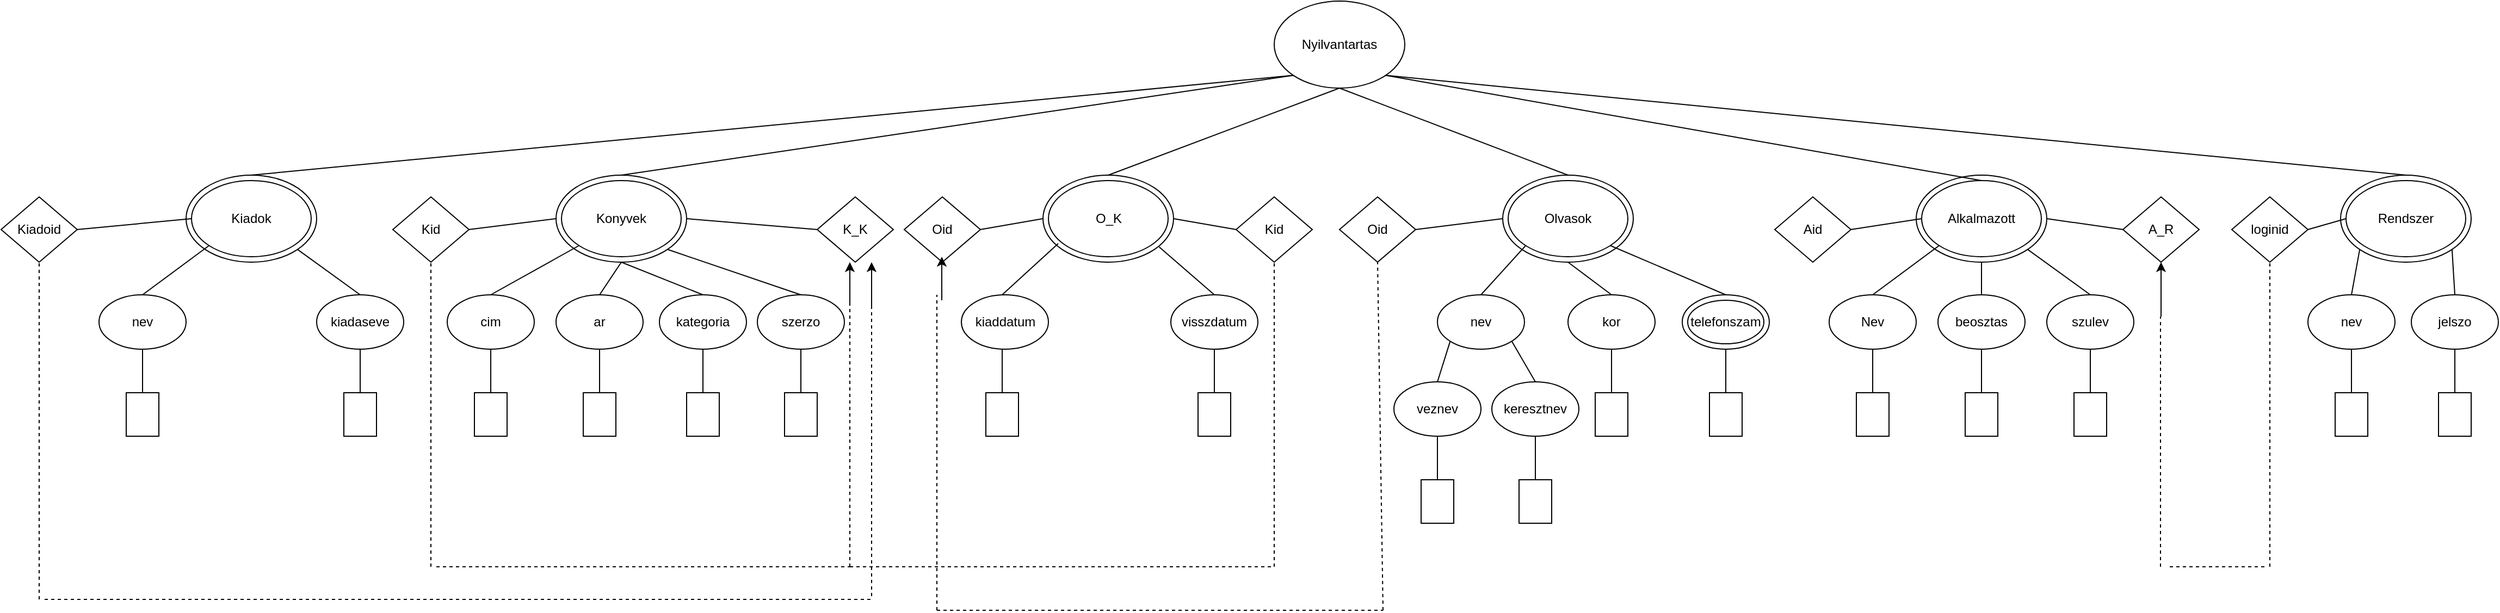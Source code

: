 <mxfile version="20.6.0" type="device"><diagram id="V_goaSfTjpbQ1Q5FBgZN" name="Page-1"><mxGraphModel dx="1888" dy="1639" grid="1" gridSize="10" guides="1" tooltips="1" connect="1" arrows="1" fold="1" page="1" pageScale="1" pageWidth="850" pageHeight="1100" math="0" shadow="0"><root><mxCell id="0"/><mxCell id="1" parent="0"/><mxCell id="11dAxA0HiCO_Ma7P4BPu-1" value="Nyilvantartas" style="ellipse;whiteSpace=wrap;html=1;" parent="1" vertex="1"><mxGeometry x="860" y="-40" width="120" height="80" as="geometry"/></mxCell><mxCell id="11dAxA0HiCO_Ma7P4BPu-2" value="Kiadok" style="ellipse;whiteSpace=wrap;html=1;" parent="1" vertex="1"><mxGeometry x="-140" y="120" width="120" height="80" as="geometry"/></mxCell><mxCell id="11dAxA0HiCO_Ma7P4BPu-3" value="Konyvek" style="ellipse;whiteSpace=wrap;html=1;" parent="1" vertex="1"><mxGeometry x="200" y="120" width="120" height="80" as="geometry"/></mxCell><mxCell id="11dAxA0HiCO_Ma7P4BPu-4" value="O_K" style="ellipse;whiteSpace=wrap;html=1;" parent="1" vertex="1"><mxGeometry x="647.5" y="120" width="120" height="80" as="geometry"/></mxCell><mxCell id="11dAxA0HiCO_Ma7P4BPu-5" value="Olvasok" style="ellipse;whiteSpace=wrap;html=1;" parent="1" vertex="1"><mxGeometry x="1070" y="120" width="120" height="80" as="geometry"/></mxCell><mxCell id="11dAxA0HiCO_Ma7P4BPu-6" value="Alkalmazott" style="ellipse;whiteSpace=wrap;html=1;" parent="1" vertex="1"><mxGeometry x="1450" y="120" width="120" height="80" as="geometry"/></mxCell><mxCell id="11dAxA0HiCO_Ma7P4BPu-7" value="" style="ellipse;whiteSpace=wrap;html=1;fillColor=none;" parent="1" vertex="1"><mxGeometry x="-135" y="125" width="110" height="70" as="geometry"/></mxCell><mxCell id="11dAxA0HiCO_Ma7P4BPu-8" value="" style="ellipse;whiteSpace=wrap;html=1;fillColor=none;" parent="1" vertex="1"><mxGeometry x="205" y="125" width="110" height="70" as="geometry"/></mxCell><mxCell id="11dAxA0HiCO_Ma7P4BPu-11" value="" style="ellipse;whiteSpace=wrap;html=1;fillColor=none;" parent="1" vertex="1"><mxGeometry x="1455" y="125" width="110" height="70" as="geometry"/></mxCell><mxCell id="11dAxA0HiCO_Ma7P4BPu-12" value="nev" style="ellipse;whiteSpace=wrap;html=1;fillColor=none;" parent="1" vertex="1"><mxGeometry x="-220" y="230" width="80" height="50" as="geometry"/></mxCell><mxCell id="11dAxA0HiCO_Ma7P4BPu-15" value="kiadaseve" style="ellipse;whiteSpace=wrap;html=1;fillColor=none;" parent="1" vertex="1"><mxGeometry x="-20" y="230" width="80" height="50" as="geometry"/></mxCell><mxCell id="11dAxA0HiCO_Ma7P4BPu-16" value="" style="endArrow=none;html=1;rounded=0;entryX=0;entryY=1;entryDx=0;entryDy=0;exitX=0.5;exitY=0;exitDx=0;exitDy=0;" parent="1" source="11dAxA0HiCO_Ma7P4BPu-2" target="11dAxA0HiCO_Ma7P4BPu-1" edge="1"><mxGeometry width="50" height="50" relative="1" as="geometry"><mxPoint x="400" y="310" as="sourcePoint"/><mxPoint x="450" y="260" as="targetPoint"/></mxGeometry></mxCell><mxCell id="11dAxA0HiCO_Ma7P4BPu-17" value="" style="endArrow=none;html=1;rounded=0;exitX=0.5;exitY=0;exitDx=0;exitDy=0;entryX=0;entryY=1;entryDx=0;entryDy=0;" parent="1" source="11dAxA0HiCO_Ma7P4BPu-12" target="11dAxA0HiCO_Ma7P4BPu-7" edge="1"><mxGeometry width="50" height="50" relative="1" as="geometry"><mxPoint x="260" y="310" as="sourcePoint"/><mxPoint x="-180" y="200" as="targetPoint"/></mxGeometry></mxCell><mxCell id="11dAxA0HiCO_Ma7P4BPu-19" value="" style="endArrow=none;html=1;rounded=0;entryX=1;entryY=1;entryDx=0;entryDy=0;exitX=0.5;exitY=0;exitDx=0;exitDy=0;" parent="1" source="11dAxA0HiCO_Ma7P4BPu-15" target="11dAxA0HiCO_Ma7P4BPu-2" edge="1"><mxGeometry width="50" height="50" relative="1" as="geometry"><mxPoint x="25" y="250" as="sourcePoint"/><mxPoint x="310" y="260" as="targetPoint"/></mxGeometry></mxCell><mxCell id="11dAxA0HiCO_Ma7P4BPu-28" value="Kiadoid" style="rhombus;whiteSpace=wrap;html=1;fillColor=none;" parent="1" vertex="1"><mxGeometry x="-310" y="140" width="70" height="60" as="geometry"/></mxCell><mxCell id="11dAxA0HiCO_Ma7P4BPu-29" value="" style="endArrow=none;html=1;rounded=0;entryX=0;entryY=0.5;entryDx=0;entryDy=0;exitX=1;exitY=0.5;exitDx=0;exitDy=0;" parent="1" source="11dAxA0HiCO_Ma7P4BPu-28" target="11dAxA0HiCO_Ma7P4BPu-7" edge="1"><mxGeometry width="50" height="50" relative="1" as="geometry"><mxPoint x="260" y="300" as="sourcePoint"/><mxPoint x="310" y="250" as="targetPoint"/></mxGeometry></mxCell><mxCell id="11dAxA0HiCO_Ma7P4BPu-30" value="" style="endArrow=none;html=1;rounded=0;entryX=0;entryY=1;entryDx=0;entryDy=0;exitX=0.5;exitY=0;exitDx=0;exitDy=0;" parent="1" source="11dAxA0HiCO_Ma7P4BPu-3" target="11dAxA0HiCO_Ma7P4BPu-1" edge="1"><mxGeometry width="50" height="50" relative="1" as="geometry"><mxPoint x="400" y="300" as="sourcePoint"/><mxPoint x="450" y="250" as="targetPoint"/></mxGeometry></mxCell><mxCell id="11dAxA0HiCO_Ma7P4BPu-31" value="" style="endArrow=none;html=1;rounded=0;entryX=0.5;entryY=1;entryDx=0;entryDy=0;exitX=0.5;exitY=0;exitDx=0;exitDy=0;" parent="1" source="11dAxA0HiCO_Ma7P4BPu-4" target="11dAxA0HiCO_Ma7P4BPu-1" edge="1"><mxGeometry width="50" height="50" relative="1" as="geometry"><mxPoint x="400" y="300" as="sourcePoint"/><mxPoint x="450" y="250" as="targetPoint"/></mxGeometry></mxCell><mxCell id="11dAxA0HiCO_Ma7P4BPu-32" value="" style="endArrow=none;html=1;rounded=0;entryX=0.5;entryY=1;entryDx=0;entryDy=0;exitX=0.5;exitY=0;exitDx=0;exitDy=0;" parent="1" source="11dAxA0HiCO_Ma7P4BPu-5" target="11dAxA0HiCO_Ma7P4BPu-1" edge="1"><mxGeometry width="50" height="50" relative="1" as="geometry"><mxPoint x="400" y="300" as="sourcePoint"/><mxPoint x="450" y="250" as="targetPoint"/></mxGeometry></mxCell><mxCell id="11dAxA0HiCO_Ma7P4BPu-33" value="cim" style="ellipse;whiteSpace=wrap;html=1;fillColor=none;" parent="1" vertex="1"><mxGeometry x="100" y="230" width="80" height="50" as="geometry"/></mxCell><mxCell id="11dAxA0HiCO_Ma7P4BPu-34" value="ar" style="ellipse;whiteSpace=wrap;html=1;fillColor=none;" parent="1" vertex="1"><mxGeometry x="200" y="230" width="80" height="50" as="geometry"/></mxCell><mxCell id="11dAxA0HiCO_Ma7P4BPu-35" value="kategoria" style="ellipse;whiteSpace=wrap;html=1;fillColor=none;" parent="1" vertex="1"><mxGeometry x="295" y="230" width="80" height="50" as="geometry"/></mxCell><mxCell id="11dAxA0HiCO_Ma7P4BPu-36" value="" style="endArrow=none;html=1;rounded=0;entryX=0;entryY=1;entryDx=0;entryDy=0;exitX=0.5;exitY=0;exitDx=0;exitDy=0;" parent="1" source="11dAxA0HiCO_Ma7P4BPu-33" target="11dAxA0HiCO_Ma7P4BPu-8" edge="1"><mxGeometry width="50" height="50" relative="1" as="geometry"><mxPoint x="230" y="300" as="sourcePoint"/><mxPoint x="280" y="250" as="targetPoint"/></mxGeometry></mxCell><mxCell id="11dAxA0HiCO_Ma7P4BPu-37" value="" style="endArrow=none;html=1;rounded=0;entryX=0.5;entryY=1;entryDx=0;entryDy=0;exitX=0.5;exitY=0;exitDx=0;exitDy=0;" parent="1" source="11dAxA0HiCO_Ma7P4BPu-34" target="11dAxA0HiCO_Ma7P4BPu-3" edge="1"><mxGeometry width="50" height="50" relative="1" as="geometry"><mxPoint x="230" y="300" as="sourcePoint"/><mxPoint x="280" y="250" as="targetPoint"/></mxGeometry></mxCell><mxCell id="11dAxA0HiCO_Ma7P4BPu-38" value="" style="endArrow=none;html=1;rounded=0;exitX=0.5;exitY=0;exitDx=0;exitDy=0;entryX=0.5;entryY=1;entryDx=0;entryDy=0;" parent="1" source="11dAxA0HiCO_Ma7P4BPu-35" target="11dAxA0HiCO_Ma7P4BPu-3" edge="1"><mxGeometry width="50" height="50" relative="1" as="geometry"><mxPoint x="230" y="300" as="sourcePoint"/><mxPoint x="310" y="200" as="targetPoint"/></mxGeometry></mxCell><mxCell id="11dAxA0HiCO_Ma7P4BPu-40" value="" style="rounded=0;whiteSpace=wrap;html=1;fillColor=none;rotation=90;" parent="1" vertex="1"><mxGeometry x="120" y="325" width="40" height="30" as="geometry"/></mxCell><mxCell id="11dAxA0HiCO_Ma7P4BPu-41" value="" style="endArrow=none;html=1;rounded=0;entryX=0.5;entryY=1;entryDx=0;entryDy=0;exitX=0;exitY=0.5;exitDx=0;exitDy=0;" parent="1" source="11dAxA0HiCO_Ma7P4BPu-40" target="11dAxA0HiCO_Ma7P4BPu-33" edge="1"><mxGeometry width="50" height="50" relative="1" as="geometry"><mxPoint x="230" y="300" as="sourcePoint"/><mxPoint x="280" y="250" as="targetPoint"/></mxGeometry></mxCell><mxCell id="11dAxA0HiCO_Ma7P4BPu-42" value="" style="rounded=0;whiteSpace=wrap;html=1;fillColor=none;rotation=90;" parent="1" vertex="1"><mxGeometry x="220" y="325" width="40" height="30" as="geometry"/></mxCell><mxCell id="11dAxA0HiCO_Ma7P4BPu-43" value="" style="rounded=0;whiteSpace=wrap;html=1;fillColor=none;rotation=90;" parent="1" vertex="1"><mxGeometry x="315" y="325" width="40" height="30" as="geometry"/></mxCell><mxCell id="11dAxA0HiCO_Ma7P4BPu-45" value="" style="endArrow=none;html=1;rounded=0;entryX=0.5;entryY=1;entryDx=0;entryDy=0;exitX=0;exitY=0.5;exitDx=0;exitDy=0;" parent="1" source="11dAxA0HiCO_Ma7P4BPu-42" target="11dAxA0HiCO_Ma7P4BPu-34" edge="1"><mxGeometry width="50" height="50" relative="1" as="geometry"><mxPoint x="230" y="300" as="sourcePoint"/><mxPoint x="280" y="250" as="targetPoint"/></mxGeometry></mxCell><mxCell id="11dAxA0HiCO_Ma7P4BPu-46" value="Kid" style="rhombus;whiteSpace=wrap;html=1;fillColor=none;" parent="1" vertex="1"><mxGeometry x="50" y="140" width="70" height="60" as="geometry"/></mxCell><mxCell id="11dAxA0HiCO_Ma7P4BPu-47" value="K_K" style="rhombus;whiteSpace=wrap;html=1;fillColor=none;" parent="1" vertex="1"><mxGeometry x="440" y="140" width="70" height="60" as="geometry"/></mxCell><mxCell id="11dAxA0HiCO_Ma7P4BPu-48" value="" style="endArrow=none;html=1;rounded=0;entryX=0;entryY=0.5;entryDx=0;entryDy=0;exitX=1;exitY=0.5;exitDx=0;exitDy=0;" parent="1" source="11dAxA0HiCO_Ma7P4BPu-46" target="11dAxA0HiCO_Ma7P4BPu-3" edge="1"><mxGeometry width="50" height="50" relative="1" as="geometry"><mxPoint x="270" y="300" as="sourcePoint"/><mxPoint x="320" y="250" as="targetPoint"/></mxGeometry></mxCell><mxCell id="11dAxA0HiCO_Ma7P4BPu-49" value="" style="endArrow=none;html=1;rounded=0;entryX=1;entryY=0.5;entryDx=0;entryDy=0;exitX=0;exitY=0.5;exitDx=0;exitDy=0;" parent="1" source="11dAxA0HiCO_Ma7P4BPu-47" target="11dAxA0HiCO_Ma7P4BPu-3" edge="1"><mxGeometry width="50" height="50" relative="1" as="geometry"><mxPoint x="270" y="300" as="sourcePoint"/><mxPoint x="320" y="250" as="targetPoint"/></mxGeometry></mxCell><mxCell id="11dAxA0HiCO_Ma7P4BPu-50" value="kiaddatum" style="ellipse;whiteSpace=wrap;html=1;fillColor=none;" parent="1" vertex="1"><mxGeometry x="572.5" y="230" width="80" height="50" as="geometry"/></mxCell><mxCell id="11dAxA0HiCO_Ma7P4BPu-52" value="visszdatum" style="ellipse;whiteSpace=wrap;html=1;fillColor=none;" parent="1" vertex="1"><mxGeometry x="765" y="230" width="80" height="50" as="geometry"/></mxCell><mxCell id="11dAxA0HiCO_Ma7P4BPu-54" value="" style="rounded=0;whiteSpace=wrap;html=1;fillColor=none;rotation=90;" parent="1" vertex="1"><mxGeometry x="590" y="325" width="40" height="30" as="geometry"/></mxCell><mxCell id="11dAxA0HiCO_Ma7P4BPu-55" value="" style="endArrow=none;html=1;rounded=0;entryX=0.5;entryY=1;entryDx=0;entryDy=0;exitX=0;exitY=0.5;exitDx=0;exitDy=0;" parent="1" source="11dAxA0HiCO_Ma7P4BPu-54" edge="1"><mxGeometry width="50" height="50" relative="1" as="geometry"><mxPoint x="680" y="295" as="sourcePoint"/><mxPoint x="610" y="280" as="targetPoint"/></mxGeometry></mxCell><mxCell id="11dAxA0HiCO_Ma7P4BPu-57" value="" style="rounded=0;whiteSpace=wrap;html=1;fillColor=none;rotation=90;" parent="1" vertex="1"><mxGeometry x="785" y="325" width="40" height="30" as="geometry"/></mxCell><mxCell id="11dAxA0HiCO_Ma7P4BPu-59" value="" style="endArrow=none;html=1;rounded=0;exitX=0;exitY=0.5;exitDx=0;exitDy=0;entryX=0.5;entryY=1;entryDx=0;entryDy=0;" parent="1" source="11dAxA0HiCO_Ma7P4BPu-43" target="11dAxA0HiCO_Ma7P4BPu-35" edge="1"><mxGeometry width="50" height="50" relative="1" as="geometry"><mxPoint x="570" y="300" as="sourcePoint"/><mxPoint x="620" y="250" as="targetPoint"/></mxGeometry></mxCell><mxCell id="11dAxA0HiCO_Ma7P4BPu-60" value="" style="endArrow=none;html=1;rounded=0;entryX=0.5;entryY=1;entryDx=0;entryDy=0;exitX=0;exitY=0.5;exitDx=0;exitDy=0;" parent="1" source="11dAxA0HiCO_Ma7P4BPu-57" target="11dAxA0HiCO_Ma7P4BPu-52" edge="1"><mxGeometry width="50" height="50" relative="1" as="geometry"><mxPoint x="627.5" y="295" as="sourcePoint"/><mxPoint x="677.5" y="245" as="targetPoint"/></mxGeometry></mxCell><mxCell id="11dAxA0HiCO_Ma7P4BPu-61" value="" style="endArrow=none;html=1;rounded=0;entryX=0.082;entryY=0.826;entryDx=0;entryDy=0;entryPerimeter=0;exitX=0.5;exitY=0;exitDx=0;exitDy=0;" parent="1" target="11dAxA0HiCO_Ma7P4BPu-9" edge="1"><mxGeometry width="50" height="50" relative="1" as="geometry"><mxPoint x="610" y="230" as="sourcePoint"/><mxPoint x="677.5" y="245" as="targetPoint"/></mxGeometry></mxCell><mxCell id="11dAxA0HiCO_Ma7P4BPu-65" value="" style="endArrow=none;html=1;rounded=0;entryX=0.925;entryY=0.871;entryDx=0;entryDy=0;entryPerimeter=0;exitX=0.5;exitY=0;exitDx=0;exitDy=0;" parent="1" source="11dAxA0HiCO_Ma7P4BPu-52" target="11dAxA0HiCO_Ma7P4BPu-9" edge="1"><mxGeometry width="50" height="50" relative="1" as="geometry"><mxPoint x="627.5" y="295" as="sourcePoint"/><mxPoint x="677.5" y="245" as="targetPoint"/></mxGeometry></mxCell><mxCell id="11dAxA0HiCO_Ma7P4BPu-66" value="Oid" style="rhombus;whiteSpace=wrap;html=1;fillColor=none;" parent="1" vertex="1"><mxGeometry x="520" y="140" width="70" height="60" as="geometry"/></mxCell><mxCell id="11dAxA0HiCO_Ma7P4BPu-67" value="Kid" style="rhombus;whiteSpace=wrap;html=1;fillColor=none;" parent="1" vertex="1"><mxGeometry x="825" y="140" width="70" height="60" as="geometry"/></mxCell><mxCell id="11dAxA0HiCO_Ma7P4BPu-68" value="" style="endArrow=none;html=1;rounded=0;entryX=0;entryY=0.5;entryDx=0;entryDy=0;exitX=1;exitY=0.5;exitDx=0;exitDy=0;" parent="1" source="11dAxA0HiCO_Ma7P4BPu-66" target="11dAxA0HiCO_Ma7P4BPu-4" edge="1"><mxGeometry width="50" height="50" relative="1" as="geometry"><mxPoint x="607.5" y="170" as="sourcePoint"/><mxPoint x="677.5" y="245" as="targetPoint"/></mxGeometry></mxCell><mxCell id="11dAxA0HiCO_Ma7P4BPu-69" value="" style="endArrow=none;html=1;rounded=0;entryX=1;entryY=0.5;entryDx=0;entryDy=0;exitX=0;exitY=0.5;exitDx=0;exitDy=0;" parent="1" source="11dAxA0HiCO_Ma7P4BPu-67" target="11dAxA0HiCO_Ma7P4BPu-4" edge="1"><mxGeometry width="50" height="50" relative="1" as="geometry"><mxPoint x="627.5" y="295" as="sourcePoint"/><mxPoint x="677.5" y="245" as="targetPoint"/></mxGeometry></mxCell><mxCell id="11dAxA0HiCO_Ma7P4BPu-70" value="" style="rounded=0;whiteSpace=wrap;html=1;fillColor=none;rotation=90;" parent="1" vertex="1"><mxGeometry x="-200" y="325" width="40" height="30" as="geometry"/></mxCell><mxCell id="11dAxA0HiCO_Ma7P4BPu-72" value="" style="rounded=0;whiteSpace=wrap;html=1;fillColor=none;rotation=90;" parent="1" vertex="1"><mxGeometry y="325" width="40" height="30" as="geometry"/></mxCell><mxCell id="11dAxA0HiCO_Ma7P4BPu-74" value="" style="endArrow=none;html=1;rounded=0;entryX=0.5;entryY=1;entryDx=0;entryDy=0;exitX=0;exitY=0.5;exitDx=0;exitDy=0;" parent="1" source="11dAxA0HiCO_Ma7P4BPu-70" target="11dAxA0HiCO_Ma7P4BPu-12" edge="1"><mxGeometry width="50" height="50" relative="1" as="geometry"><mxPoint x="90" y="400" as="sourcePoint"/><mxPoint x="-150" y="360" as="targetPoint"/></mxGeometry></mxCell><mxCell id="11dAxA0HiCO_Ma7P4BPu-76" value="" style="endArrow=none;html=1;rounded=0;entryX=0.5;entryY=1;entryDx=0;entryDy=0;exitX=0;exitY=0.5;exitDx=0;exitDy=0;" parent="1" source="11dAxA0HiCO_Ma7P4BPu-72" target="11dAxA0HiCO_Ma7P4BPu-15" edge="1"><mxGeometry width="50" height="50" relative="1" as="geometry"><mxPoint x="90" y="400" as="sourcePoint"/><mxPoint x="-10" y="360" as="targetPoint"/></mxGeometry></mxCell><mxCell id="11dAxA0HiCO_Ma7P4BPu-78" value="Nev" style="ellipse;whiteSpace=wrap;html=1;fillColor=none;" parent="1" vertex="1"><mxGeometry x="1370" y="230" width="80" height="50" as="geometry"/></mxCell><mxCell id="11dAxA0HiCO_Ma7P4BPu-79" value="beosztas" style="ellipse;whiteSpace=wrap;html=1;fillColor=none;" parent="1" vertex="1"><mxGeometry x="1470" y="230" width="80" height="50" as="geometry"/></mxCell><mxCell id="11dAxA0HiCO_Ma7P4BPu-80" value="szulev" style="ellipse;whiteSpace=wrap;html=1;fillColor=none;" parent="1" vertex="1"><mxGeometry x="1570" y="230" width="80" height="50" as="geometry"/></mxCell><mxCell id="11dAxA0HiCO_Ma7P4BPu-81" value="" style="endArrow=none;html=1;rounded=0;entryX=0;entryY=1;entryDx=0;entryDy=0;exitX=0.5;exitY=0;exitDx=0;exitDy=0;" parent="1" source="11dAxA0HiCO_Ma7P4BPu-78" target="11dAxA0HiCO_Ma7P4BPu-11" edge="1"><mxGeometry width="50" height="50" relative="1" as="geometry"><mxPoint x="1262.5" y="305" as="sourcePoint"/><mxPoint x="1312.5" y="255" as="targetPoint"/></mxGeometry></mxCell><mxCell id="11dAxA0HiCO_Ma7P4BPu-82" value="" style="endArrow=none;html=1;rounded=0;entryX=0.5;entryY=1;entryDx=0;entryDy=0;exitX=0.5;exitY=0;exitDx=0;exitDy=0;" parent="1" source="11dAxA0HiCO_Ma7P4BPu-79" target="11dAxA0HiCO_Ma7P4BPu-6" edge="1"><mxGeometry width="50" height="50" relative="1" as="geometry"><mxPoint x="1262.5" y="305" as="sourcePoint"/><mxPoint x="1312.5" y="255" as="targetPoint"/></mxGeometry></mxCell><mxCell id="11dAxA0HiCO_Ma7P4BPu-83" value="" style="endArrow=none;html=1;rounded=0;entryX=1;entryY=1;entryDx=0;entryDy=0;exitX=0.5;exitY=0;exitDx=0;exitDy=0;" parent="1" source="11dAxA0HiCO_Ma7P4BPu-80" target="11dAxA0HiCO_Ma7P4BPu-6" edge="1"><mxGeometry width="50" height="50" relative="1" as="geometry"><mxPoint x="1262.5" y="305" as="sourcePoint"/><mxPoint x="1312.5" y="255" as="targetPoint"/></mxGeometry></mxCell><mxCell id="11dAxA0HiCO_Ma7P4BPu-87" value="" style="rounded=0;whiteSpace=wrap;html=1;fillColor=none;rotation=90;" parent="1" vertex="1"><mxGeometry x="1590" y="325" width="40" height="30" as="geometry"/></mxCell><mxCell id="11dAxA0HiCO_Ma7P4BPu-90" value="" style="endArrow=none;html=1;rounded=0;entryX=0.5;entryY=1;entryDx=0;entryDy=0;exitX=0;exitY=0.5;exitDx=0;exitDy=0;" parent="1" source="11dAxA0HiCO_Ma7P4BPu-87" target="11dAxA0HiCO_Ma7P4BPu-80" edge="1"><mxGeometry width="50" height="50" relative="1" as="geometry"><mxPoint x="1725" y="395" as="sourcePoint"/><mxPoint x="1525" y="365" as="targetPoint"/></mxGeometry></mxCell><mxCell id="11dAxA0HiCO_Ma7P4BPu-96" value="" style="rounded=0;whiteSpace=wrap;html=1;fillColor=none;rotation=90;" parent="1" vertex="1"><mxGeometry x="1490" y="325" width="40" height="30" as="geometry"/></mxCell><mxCell id="11dAxA0HiCO_Ma7P4BPu-97" value="" style="rounded=0;whiteSpace=wrap;html=1;fillColor=none;rotation=90;" parent="1" vertex="1"><mxGeometry x="1390" y="325" width="40" height="30" as="geometry"/></mxCell><mxCell id="11dAxA0HiCO_Ma7P4BPu-98" value="" style="endArrow=none;html=1;rounded=0;entryX=0.5;entryY=1;entryDx=0;entryDy=0;exitX=0;exitY=0.5;exitDx=0;exitDy=0;" parent="1" source="11dAxA0HiCO_Ma7P4BPu-97" target="11dAxA0HiCO_Ma7P4BPu-78" edge="1"><mxGeometry width="50" height="50" relative="1" as="geometry"><mxPoint x="1495" y="305" as="sourcePoint"/><mxPoint x="1545" y="255" as="targetPoint"/></mxGeometry></mxCell><mxCell id="11dAxA0HiCO_Ma7P4BPu-99" value="" style="endArrow=none;html=1;rounded=0;entryX=0.5;entryY=1;entryDx=0;entryDy=0;exitX=0;exitY=0.5;exitDx=0;exitDy=0;" parent="1" source="11dAxA0HiCO_Ma7P4BPu-96" target="11dAxA0HiCO_Ma7P4BPu-79" edge="1"><mxGeometry width="50" height="50" relative="1" as="geometry"><mxPoint x="1495" y="305" as="sourcePoint"/><mxPoint x="1545" y="255" as="targetPoint"/></mxGeometry></mxCell><mxCell id="11dAxA0HiCO_Ma7P4BPu-100" value="Aid" style="rhombus;whiteSpace=wrap;html=1;fillColor=none;" parent="1" vertex="1"><mxGeometry x="1320" y="140" width="70" height="60" as="geometry"/></mxCell><mxCell id="11dAxA0HiCO_Ma7P4BPu-101" value="" style="endArrow=none;html=1;rounded=0;entryX=0;entryY=0.5;entryDx=0;entryDy=0;exitX=1;exitY=0.5;exitDx=0;exitDy=0;" parent="1" source="11dAxA0HiCO_Ma7P4BPu-100" target="11dAxA0HiCO_Ma7P4BPu-11" edge="1"><mxGeometry width="50" height="50" relative="1" as="geometry"><mxPoint x="1272.5" y="305" as="sourcePoint"/><mxPoint x="1322.5" y="255" as="targetPoint"/></mxGeometry></mxCell><mxCell id="11dAxA0HiCO_Ma7P4BPu-102" value="Oid" style="rhombus;whiteSpace=wrap;html=1;fillColor=none;" parent="1" vertex="1"><mxGeometry x="920" y="140" width="70" height="60" as="geometry"/></mxCell><mxCell id="11dAxA0HiCO_Ma7P4BPu-104" value="veznev" style="ellipse;whiteSpace=wrap;html=1;fillColor=none;" parent="1" vertex="1"><mxGeometry x="970" y="310" width="80" height="50" as="geometry"/></mxCell><mxCell id="11dAxA0HiCO_Ma7P4BPu-105" value="keresztnev" style="ellipse;whiteSpace=wrap;html=1;fillColor=none;" parent="1" vertex="1"><mxGeometry x="1060" y="310" width="80" height="50" as="geometry"/></mxCell><mxCell id="11dAxA0HiCO_Ma7P4BPu-106" value="telefonszam" style="ellipse;whiteSpace=wrap;html=1;fillColor=none;" parent="1" vertex="1"><mxGeometry x="1235" y="230" width="80" height="50" as="geometry"/></mxCell><mxCell id="11dAxA0HiCO_Ma7P4BPu-107" value="" style="endArrow=none;html=1;rounded=0;entryX=0;entryY=0.5;entryDx=0;entryDy=0;exitX=1;exitY=0.5;exitDx=0;exitDy=0;" parent="1" source="11dAxA0HiCO_Ma7P4BPu-102" target="11dAxA0HiCO_Ma7P4BPu-5" edge="1"><mxGeometry width="50" height="50" relative="1" as="geometry"><mxPoint x="1020" y="340" as="sourcePoint"/><mxPoint x="1070" y="290" as="targetPoint"/></mxGeometry></mxCell><mxCell id="11dAxA0HiCO_Ma7P4BPu-116" value="" style="endArrow=none;html=1;rounded=0;entryX=1;entryY=1;entryDx=0;entryDy=0;exitX=0.5;exitY=0;exitDx=0;exitDy=0;" parent="1" source="11dAxA0HiCO_Ma7P4BPu-106" target="11dAxA0HiCO_Ma7P4BPu-10" edge="1"><mxGeometry width="50" height="50" relative="1" as="geometry"><mxPoint x="1230" y="340" as="sourcePoint"/><mxPoint x="1280" y="290" as="targetPoint"/></mxGeometry></mxCell><mxCell id="11dAxA0HiCO_Ma7P4BPu-117" value="" style="rounded=0;whiteSpace=wrap;html=1;fillColor=none;rotation=90;" parent="1" vertex="1"><mxGeometry x="990" y="405" width="40" height="30" as="geometry"/></mxCell><mxCell id="11dAxA0HiCO_Ma7P4BPu-119" value="" style="endArrow=none;html=1;rounded=0;entryX=0.5;entryY=1;entryDx=0;entryDy=0;exitX=0;exitY=0.5;exitDx=0;exitDy=0;" parent="1" source="11dAxA0HiCO_Ma7P4BPu-117" edge="1"><mxGeometry width="50" height="50" relative="1" as="geometry"><mxPoint x="1230" y="420" as="sourcePoint"/><mxPoint x="1010" y="360" as="targetPoint"/></mxGeometry></mxCell><mxCell id="11dAxA0HiCO_Ma7P4BPu-120" value="" style="rounded=0;whiteSpace=wrap;html=1;fillColor=none;rotation=90;" parent="1" vertex="1"><mxGeometry x="1080" y="405" width="40" height="30" as="geometry"/></mxCell><mxCell id="11dAxA0HiCO_Ma7P4BPu-122" value="" style="endArrow=none;html=1;rounded=0;entryX=0.5;entryY=1;entryDx=0;entryDy=0;exitX=0;exitY=0.5;exitDx=0;exitDy=0;" parent="1" source="11dAxA0HiCO_Ma7P4BPu-120" target="11dAxA0HiCO_Ma7P4BPu-105" edge="1"><mxGeometry width="50" height="50" relative="1" as="geometry"><mxPoint x="1200" y="570" as="sourcePoint"/><mxPoint x="1050" y="440" as="targetPoint"/></mxGeometry></mxCell><mxCell id="11dAxA0HiCO_Ma7P4BPu-124" value="" style="rounded=0;whiteSpace=wrap;html=1;fillColor=none;rotation=90;" parent="1" vertex="1"><mxGeometry x="1255" y="325" width="40" height="30" as="geometry"/></mxCell><mxCell id="11dAxA0HiCO_Ma7P4BPu-125" value="" style="endArrow=none;html=1;rounded=0;entryX=0.5;entryY=1;entryDx=0;entryDy=0;exitX=0;exitY=0.5;exitDx=0;exitDy=0;" parent="1" source="11dAxA0HiCO_Ma7P4BPu-124" target="11dAxA0HiCO_Ma7P4BPu-106" edge="1"><mxGeometry width="50" height="50" relative="1" as="geometry"><mxPoint x="1265" y="370" as="sourcePoint"/><mxPoint x="1315" y="320" as="targetPoint"/></mxGeometry></mxCell><mxCell id="11dAxA0HiCO_Ma7P4BPu-127" value="Rendszer" style="ellipse;whiteSpace=wrap;html=1;" parent="1" vertex="1"><mxGeometry x="1840" y="120" width="120" height="80" as="geometry"/></mxCell><mxCell id="11dAxA0HiCO_Ma7P4BPu-128" value="" style="ellipse;whiteSpace=wrap;html=1;fillColor=none;" parent="1" vertex="1"><mxGeometry x="1845" y="125" width="110" height="70" as="geometry"/></mxCell><mxCell id="11dAxA0HiCO_Ma7P4BPu-130" value="nev" style="ellipse;whiteSpace=wrap;html=1;fillColor=none;" parent="1" vertex="1"><mxGeometry x="1810" y="230" width="80" height="50" as="geometry"/></mxCell><mxCell id="11dAxA0HiCO_Ma7P4BPu-131" value="jelszo" style="ellipse;whiteSpace=wrap;html=1;fillColor=none;" parent="1" vertex="1"><mxGeometry x="1905" y="230" width="80" height="50" as="geometry"/></mxCell><mxCell id="11dAxA0HiCO_Ma7P4BPu-132" value="" style="rounded=0;whiteSpace=wrap;html=1;fillColor=none;rotation=90;" parent="1" vertex="1"><mxGeometry x="1925" y="325" width="40" height="30" as="geometry"/></mxCell><mxCell id="11dAxA0HiCO_Ma7P4BPu-133" value="" style="rounded=0;whiteSpace=wrap;html=1;fillColor=none;rotation=90;" parent="1" vertex="1"><mxGeometry x="1830" y="325" width="40" height="30" as="geometry"/></mxCell><mxCell id="11dAxA0HiCO_Ma7P4BPu-134" value="" style="endArrow=none;html=1;rounded=0;entryX=0.5;entryY=1;entryDx=0;entryDy=0;exitX=0;exitY=0.5;exitDx=0;exitDy=0;" parent="1" source="11dAxA0HiCO_Ma7P4BPu-133" target="11dAxA0HiCO_Ma7P4BPu-130" edge="1"><mxGeometry width="50" height="50" relative="1" as="geometry"><mxPoint x="1985" y="305" as="sourcePoint"/><mxPoint x="2035" y="255" as="targetPoint"/></mxGeometry></mxCell><mxCell id="11dAxA0HiCO_Ma7P4BPu-135" value="" style="endArrow=none;html=1;rounded=0;exitX=0;exitY=0.5;exitDx=0;exitDy=0;" parent="1" source="11dAxA0HiCO_Ma7P4BPu-132" edge="1"><mxGeometry width="50" height="50" relative="1" as="geometry"><mxPoint x="1985" y="305" as="sourcePoint"/><mxPoint x="1945" y="280" as="targetPoint"/></mxGeometry></mxCell><mxCell id="11dAxA0HiCO_Ma7P4BPu-136" value="" style="endArrow=none;html=1;rounded=0;exitX=0.5;exitY=0;exitDx=0;exitDy=0;entryX=0;entryY=1;entryDx=0;entryDy=0;" parent="1" source="11dAxA0HiCO_Ma7P4BPu-130" target="11dAxA0HiCO_Ma7P4BPu-127" edge="1"><mxGeometry width="50" height="50" relative="1" as="geometry"><mxPoint x="1540" y="375" as="sourcePoint"/><mxPoint x="1900" y="350" as="targetPoint"/></mxGeometry></mxCell><mxCell id="11dAxA0HiCO_Ma7P4BPu-137" value="" style="endArrow=none;html=1;rounded=0;entryX=1;entryY=1;entryDx=0;entryDy=0;exitX=0.5;exitY=0;exitDx=0;exitDy=0;" parent="1" source="11dAxA0HiCO_Ma7P4BPu-131" target="11dAxA0HiCO_Ma7P4BPu-127" edge="1"><mxGeometry width="50" height="50" relative="1" as="geometry"><mxPoint x="1945" y="235" as="sourcePoint"/><mxPoint x="1590" y="325" as="targetPoint"/></mxGeometry></mxCell><mxCell id="zwDZDQMuykaRL8VT365o-3" value="" style="endArrow=none;dashed=1;html=1;rounded=0;entryX=0.5;entryY=1;entryDx=0;entryDy=0;" parent="1" target="11dAxA0HiCO_Ma7P4BPu-28" edge="1"><mxGeometry width="50" height="50" relative="1" as="geometry"><mxPoint x="-275" y="480" as="sourcePoint"/><mxPoint x="130" y="290" as="targetPoint"/></mxGeometry></mxCell><mxCell id="zwDZDQMuykaRL8VT365o-4" value="" style="endArrow=none;dashed=1;html=1;rounded=0;entryX=0.5;entryY=1;entryDx=0;entryDy=0;" parent="1" target="11dAxA0HiCO_Ma7P4BPu-67" edge="1"><mxGeometry width="50" height="50" relative="1" as="geometry"><mxPoint x="860" y="480" as="sourcePoint"/><mxPoint x="767.5" y="290" as="targetPoint"/></mxGeometry></mxCell><mxCell id="zwDZDQMuykaRL8VT365o-7" value="" style="endArrow=none;dashed=1;html=1;rounded=0;entryX=0.5;entryY=1;entryDx=0;entryDy=0;" parent="1" target="11dAxA0HiCO_Ma7P4BPu-28" edge="1"><mxGeometry width="50" height="50" relative="1" as="geometry"><mxPoint x="-275" y="510" as="sourcePoint"/><mxPoint x="200" y="290" as="targetPoint"/></mxGeometry></mxCell><mxCell id="V1ot8Or88_q1ykFh0fe_-6" value="szerzo" style="ellipse;whiteSpace=wrap;html=1;fillColor=none;" parent="1" vertex="1"><mxGeometry x="385" y="230" width="80" height="50" as="geometry"/></mxCell><mxCell id="V1ot8Or88_q1ykFh0fe_-7" value="" style="rounded=0;whiteSpace=wrap;html=1;fillColor=none;rotation=90;" parent="1" vertex="1"><mxGeometry x="405" y="325" width="40" height="30" as="geometry"/></mxCell><mxCell id="V1ot8Or88_q1ykFh0fe_-8" value="" style="endArrow=none;html=1;rounded=0;exitX=0;exitY=0.5;exitDx=0;exitDy=0;entryX=0.5;entryY=1;entryDx=0;entryDy=0;" parent="1" source="V1ot8Or88_q1ykFh0fe_-7" target="V1ot8Or88_q1ykFh0fe_-6" edge="1"><mxGeometry width="50" height="50" relative="1" as="geometry"><mxPoint x="650" y="300" as="sourcePoint"/><mxPoint x="700" y="250" as="targetPoint"/></mxGeometry></mxCell><mxCell id="V1ot8Or88_q1ykFh0fe_-9" value="" style="endArrow=none;html=1;rounded=0;entryX=1;entryY=1;entryDx=0;entryDy=0;exitX=0.5;exitY=0;exitDx=0;exitDy=0;" parent="1" source="V1ot8Or88_q1ykFh0fe_-6" target="11dAxA0HiCO_Ma7P4BPu-3" edge="1"><mxGeometry width="50" height="50" relative="1" as="geometry"><mxPoint x="270" y="340" as="sourcePoint"/><mxPoint x="320" y="290" as="targetPoint"/></mxGeometry></mxCell><mxCell id="V1ot8Or88_q1ykFh0fe_-11" value="loginid" style="rhombus;whiteSpace=wrap;html=1;fillColor=none;" parent="1" vertex="1"><mxGeometry x="1740" y="140" width="70" height="60" as="geometry"/></mxCell><mxCell id="V1ot8Or88_q1ykFh0fe_-12" value="" style="endArrow=none;html=1;rounded=0;entryX=0;entryY=0.5;entryDx=0;entryDy=0;" parent="1" target="11dAxA0HiCO_Ma7P4BPu-128" edge="1"><mxGeometry width="50" height="50" relative="1" as="geometry"><mxPoint x="1810" y="170" as="sourcePoint"/><mxPoint x="1682.5" y="285" as="targetPoint"/></mxGeometry></mxCell><mxCell id="V1ot8Or88_q1ykFh0fe_-13" value="A_R" style="rhombus;whiteSpace=wrap;html=1;fillColor=none;" parent="1" vertex="1"><mxGeometry x="1640" y="140" width="70" height="60" as="geometry"/></mxCell><mxCell id="V1ot8Or88_q1ykFh0fe_-14" value="" style="endArrow=none;html=1;rounded=0;entryX=1;entryY=0.5;entryDx=0;entryDy=0;exitX=0;exitY=0.5;exitDx=0;exitDy=0;" parent="1" source="V1ot8Or88_q1ykFh0fe_-13" target="11dAxA0HiCO_Ma7P4BPu-6" edge="1"><mxGeometry width="50" height="50" relative="1" as="geometry"><mxPoint x="1370" y="355" as="sourcePoint"/><mxPoint x="1420" y="305" as="targetPoint"/></mxGeometry></mxCell><mxCell id="11dAxA0HiCO_Ma7P4BPu-9" value="" style="ellipse;whiteSpace=wrap;html=1;fillColor=none;" parent="1" vertex="1"><mxGeometry x="652.5" y="125" width="110" height="70" as="geometry"/></mxCell><mxCell id="V1ot8Or88_q1ykFh0fe_-16" value="" style="endArrow=none;html=1;rounded=0;entryX=1;entryY=1;entryDx=0;entryDy=0;exitX=0.5;exitY=0;exitDx=0;exitDy=0;" parent="1" source="11dAxA0HiCO_Ma7P4BPu-127" target="11dAxA0HiCO_Ma7P4BPu-1" edge="1"><mxGeometry width="50" height="50" relative="1" as="geometry"><mxPoint x="860" y="340" as="sourcePoint"/><mxPoint x="910" y="290" as="targetPoint"/></mxGeometry></mxCell><mxCell id="11dAxA0HiCO_Ma7P4BPu-10" value="" style="ellipse;whiteSpace=wrap;html=1;fillColor=none;" parent="1" vertex="1"><mxGeometry x="1075" y="125" width="110" height="70" as="geometry"/></mxCell><mxCell id="V1ot8Or88_q1ykFh0fe_-19" value="" style="endArrow=none;html=1;rounded=0;entryX=1;entryY=1;entryDx=0;entryDy=0;exitX=0.5;exitY=0;exitDx=0;exitDy=0;" parent="1" source="11dAxA0HiCO_Ma7P4BPu-11" target="11dAxA0HiCO_Ma7P4BPu-1" edge="1"><mxGeometry width="50" height="50" relative="1" as="geometry"><mxPoint x="780" y="350" as="sourcePoint"/><mxPoint x="830" y="300" as="targetPoint"/></mxGeometry></mxCell><mxCell id="V1ot8Or88_q1ykFh0fe_-21" value="" style="endArrow=none;dashed=1;html=1;rounded=0;" parent="1" edge="1"><mxGeometry width="50" height="50" relative="1" as="geometry"><mxPoint x="550" y="520" as="sourcePoint"/><mxPoint x="550" y="230" as="targetPoint"/></mxGeometry></mxCell><mxCell id="V1ot8Or88_q1ykFh0fe_-22" value="" style="endArrow=none;dashed=1;html=1;rounded=0;entryX=0.5;entryY=1;entryDx=0;entryDy=0;" parent="1" target="11dAxA0HiCO_Ma7P4BPu-102" edge="1"><mxGeometry width="50" height="50" relative="1" as="geometry"><mxPoint x="960" y="520" as="sourcePoint"/><mxPoint x="870" y="300" as="targetPoint"/></mxGeometry></mxCell><mxCell id="V1ot8Or88_q1ykFh0fe_-24" value="" style="endArrow=none;dashed=1;html=1;rounded=0;entryX=0.5;entryY=1;entryDx=0;entryDy=0;" parent="1" target="V1ot8Or88_q1ykFh0fe_-11" edge="1"><mxGeometry width="50" height="50" relative="1" as="geometry"><mxPoint x="1775" y="480" as="sourcePoint"/><mxPoint x="1460" y="290" as="targetPoint"/></mxGeometry></mxCell><mxCell id="V1ot8Or88_q1ykFh0fe_-28" value="" style="endArrow=none;dashed=1;html=1;rounded=0;entryX=0.5;entryY=1;entryDx=0;entryDy=0;" parent="1" target="11dAxA0HiCO_Ma7P4BPu-46" edge="1"><mxGeometry width="50" height="50" relative="1" as="geometry"><mxPoint x="85" y="480" as="sourcePoint"/><mxPoint x="340" y="280" as="targetPoint"/></mxGeometry></mxCell><mxCell id="0iFg_n34vvZC597uDvDX-1" value="kor" style="ellipse;whiteSpace=wrap;html=1;fillColor=none;" parent="1" vertex="1"><mxGeometry x="1130" y="230" width="80" height="50" as="geometry"/></mxCell><mxCell id="0iFg_n34vvZC597uDvDX-2" value="" style="rounded=0;whiteSpace=wrap;html=1;fillColor=none;rotation=90;" parent="1" vertex="1"><mxGeometry x="1150" y="325" width="40" height="30" as="geometry"/></mxCell><mxCell id="0iFg_n34vvZC597uDvDX-3" value="" style="endArrow=none;html=1;rounded=0;entryX=0.5;entryY=1;entryDx=0;entryDy=0;exitX=0;exitY=0.5;exitDx=0;exitDy=0;" parent="1" source="0iFg_n34vvZC597uDvDX-2" target="0iFg_n34vvZC597uDvDX-1" edge="1"><mxGeometry width="50" height="50" relative="1" as="geometry"><mxPoint x="1180" y="370" as="sourcePoint"/><mxPoint x="1230" y="320" as="targetPoint"/></mxGeometry></mxCell><mxCell id="0iFg_n34vvZC597uDvDX-4" value="" style="endArrow=none;html=1;rounded=0;entryX=0.5;entryY=1;entryDx=0;entryDy=0;exitX=0.5;exitY=0;exitDx=0;exitDy=0;" parent="1" source="0iFg_n34vvZC597uDvDX-1" target="11dAxA0HiCO_Ma7P4BPu-5" edge="1"><mxGeometry width="50" height="50" relative="1" as="geometry"><mxPoint x="1180" y="310" as="sourcePoint"/><mxPoint x="1230" y="260" as="targetPoint"/></mxGeometry></mxCell><mxCell id="0iFg_n34vvZC597uDvDX-5" value="" style="ellipse;whiteSpace=wrap;html=1;fillColor=none;" parent="1" vertex="1"><mxGeometry x="1240" y="235" width="70" height="40" as="geometry"/></mxCell><mxCell id="XsChPhymz1_FCCLejRXl-1" value="nev" style="ellipse;whiteSpace=wrap;html=1;fillColor=none;" parent="1" vertex="1"><mxGeometry x="1010" y="230" width="80" height="50" as="geometry"/></mxCell><mxCell id="XsChPhymz1_FCCLejRXl-2" value="" style="endArrow=none;html=1;rounded=0;entryX=0;entryY=1;entryDx=0;entryDy=0;exitX=0.5;exitY=0;exitDx=0;exitDy=0;" parent="1" source="11dAxA0HiCO_Ma7P4BPu-104" target="XsChPhymz1_FCCLejRXl-1" edge="1"><mxGeometry width="50" height="50" relative="1" as="geometry"><mxPoint x="1060" y="340" as="sourcePoint"/><mxPoint x="1110" y="290" as="targetPoint"/></mxGeometry></mxCell><mxCell id="XsChPhymz1_FCCLejRXl-3" value="" style="endArrow=none;html=1;rounded=0;entryX=1;entryY=1;entryDx=0;entryDy=0;exitX=0.5;exitY=0;exitDx=0;exitDy=0;" parent="1" source="11dAxA0HiCO_Ma7P4BPu-105" target="XsChPhymz1_FCCLejRXl-1" edge="1"><mxGeometry width="50" height="50" relative="1" as="geometry"><mxPoint x="1020" y="320" as="sourcePoint"/><mxPoint x="1031.716" y="282.678" as="targetPoint"/></mxGeometry></mxCell><mxCell id="XsChPhymz1_FCCLejRXl-4" value="" style="endArrow=none;html=1;rounded=0;entryX=0;entryY=1;entryDx=0;entryDy=0;exitX=0.5;exitY=0;exitDx=0;exitDy=0;" parent="1" source="XsChPhymz1_FCCLejRXl-1" target="11dAxA0HiCO_Ma7P4BPu-10" edge="1"><mxGeometry width="50" height="50" relative="1" as="geometry"><mxPoint x="1030" y="330" as="sourcePoint"/><mxPoint x="1041.716" y="292.678" as="targetPoint"/></mxGeometry></mxCell><mxCell id="FyOKiGQF5e58gyPuNzIo-1" value="" style="endArrow=none;dashed=1;html=1;rounded=0;" parent="1" edge="1"><mxGeometry width="50" height="50" relative="1" as="geometry"><mxPoint x="-270" y="510" as="sourcePoint"/><mxPoint x="490" y="510" as="targetPoint"/></mxGeometry></mxCell><mxCell id="FyOKiGQF5e58gyPuNzIo-2" value="" style="endArrow=none;dashed=1;html=1;rounded=0;" parent="1" edge="1"><mxGeometry width="50" height="50" relative="1" as="geometry"><mxPoint x="90" y="480" as="sourcePoint"/><mxPoint x="470" y="480" as="targetPoint"/></mxGeometry></mxCell><mxCell id="FyOKiGQF5e58gyPuNzIo-3" value="" style="endArrow=classic;html=1;rounded=0;" parent="1" edge="1"><mxGeometry width="50" height="50" relative="1" as="geometry"><mxPoint x="470" y="240" as="sourcePoint"/><mxPoint x="470" y="200" as="targetPoint"/></mxGeometry></mxCell><mxCell id="FyOKiGQF5e58gyPuNzIo-4" value="" style="endArrow=none;dashed=1;html=1;rounded=0;" parent="1" edge="1"><mxGeometry width="50" height="50" relative="1" as="geometry"><mxPoint x="470" y="480" as="sourcePoint"/><mxPoint x="470" y="240" as="targetPoint"/></mxGeometry></mxCell><mxCell id="FyOKiGQF5e58gyPuNzIo-5" value="" style="endArrow=none;dashed=1;html=1;rounded=0;" parent="1" edge="1"><mxGeometry width="50" height="50" relative="1" as="geometry"><mxPoint x="490" y="240" as="sourcePoint"/><mxPoint x="490" y="510" as="targetPoint"/></mxGeometry></mxCell><mxCell id="FyOKiGQF5e58gyPuNzIo-6" value="" style="endArrow=classic;html=1;rounded=0;" parent="1" edge="1"><mxGeometry width="50" height="50" relative="1" as="geometry"><mxPoint x="490" y="240" as="sourcePoint"/><mxPoint x="490" y="200" as="targetPoint"/></mxGeometry></mxCell><mxCell id="_-o4OuW9Q2Mtt1Ie7ECu-1" value="" style="endArrow=none;dashed=1;html=1;rounded=0;" edge="1" parent="1"><mxGeometry width="50" height="50" relative="1" as="geometry"><mxPoint x="470" y="480" as="sourcePoint"/><mxPoint x="860" y="480" as="targetPoint"/></mxGeometry></mxCell><mxCell id="_-o4OuW9Q2Mtt1Ie7ECu-2" value="" style="endArrow=classic;html=1;rounded=0;" edge="1" parent="1"><mxGeometry width="50" height="50" relative="1" as="geometry"><mxPoint x="554.5" y="235" as="sourcePoint"/><mxPoint x="554.5" y="195" as="targetPoint"/></mxGeometry></mxCell><mxCell id="_-o4OuW9Q2Mtt1Ie7ECu-3" value="" style="endArrow=none;dashed=1;html=1;rounded=0;" edge="1" parent="1"><mxGeometry width="50" height="50" relative="1" as="geometry"><mxPoint x="550" y="520" as="sourcePoint"/><mxPoint x="960" y="520" as="targetPoint"/></mxGeometry></mxCell><mxCell id="_-o4OuW9Q2Mtt1Ie7ECu-5" value="" style="endArrow=classic;html=1;rounded=0;" edge="1" parent="1" target="V1ot8Or88_q1ykFh0fe_-13"><mxGeometry width="50" height="50" relative="1" as="geometry"><mxPoint x="1675" y="250" as="sourcePoint"/><mxPoint x="510" y="220" as="targetPoint"/><Array as="points"><mxPoint x="1675" y="230"/></Array></mxGeometry></mxCell><mxCell id="_-o4OuW9Q2Mtt1Ie7ECu-6" value="" style="endArrow=none;dashed=1;html=1;rounded=0;" edge="1" parent="1"><mxGeometry width="50" height="50" relative="1" as="geometry"><mxPoint x="1674.5" y="480" as="sourcePoint"/><mxPoint x="1674.5" y="250" as="targetPoint"/></mxGeometry></mxCell><mxCell id="_-o4OuW9Q2Mtt1Ie7ECu-7" value="" style="endArrow=none;dashed=1;html=1;rounded=0;" edge="1" parent="1"><mxGeometry width="50" height="50" relative="1" as="geometry"><mxPoint x="1770" y="480" as="sourcePoint"/><mxPoint x="1680" y="480" as="targetPoint"/></mxGeometry></mxCell></root></mxGraphModel></diagram></mxfile>